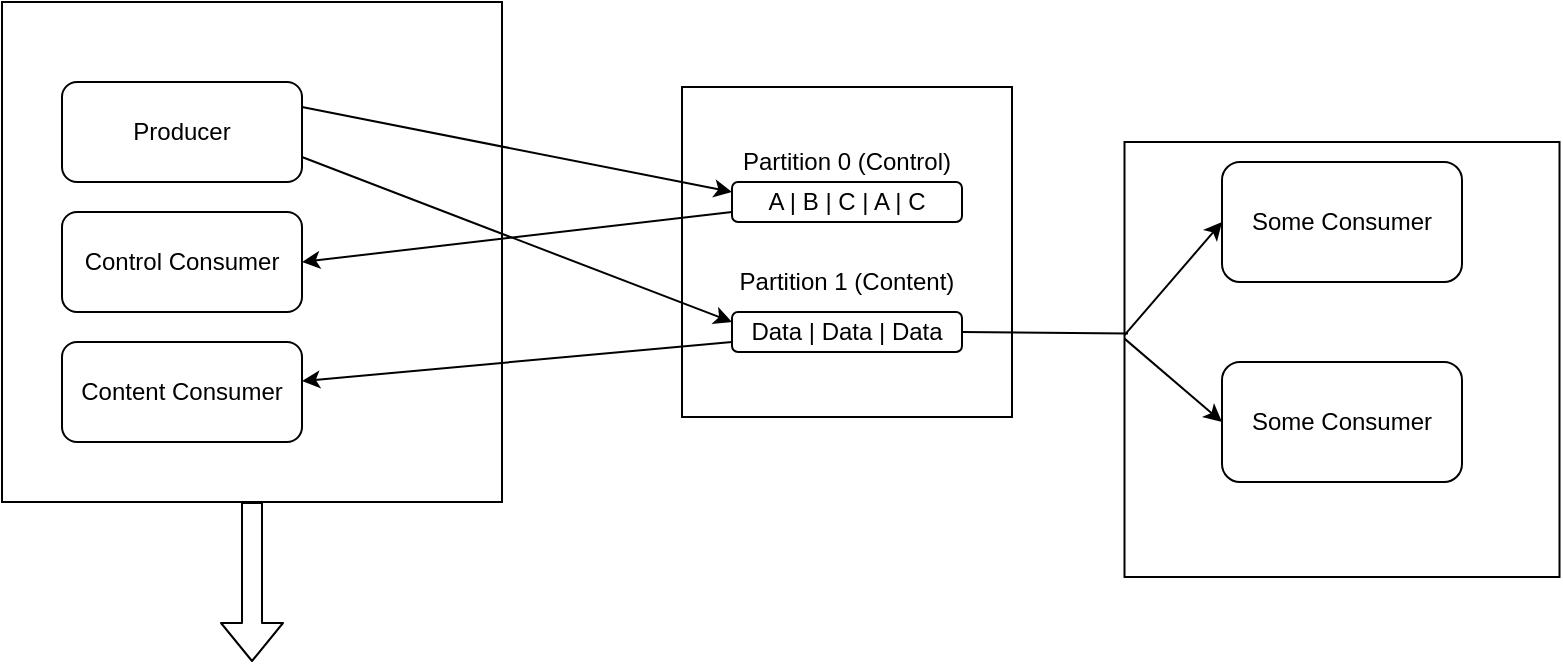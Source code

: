 <mxfile version="13.1.3">
    <diagram id="6hGFLwfOUW9BJ-s0fimq" name="Page-1">
        <mxGraphModel dx="650" dy="258" grid="1" gridSize="10" guides="1" tooltips="1" connect="1" arrows="1" fold="1" page="1" pageScale="1" pageWidth="827" pageHeight="1169" math="0" shadow="0">
            <root>
                <mxCell id="0"/>
                <mxCell id="1" parent="0"/>
                <mxCell id="41" value="" style="whiteSpace=wrap;html=1;aspect=fixed;" parent="1" vertex="1">
                    <mxGeometry x="561.25" y="70" width="217.5" height="217.5" as="geometry"/>
                </mxCell>
                <mxCell id="46" style="edgeStyle=none;rounded=0;orthogonalLoop=1;jettySize=auto;html=1;exitX=0;exitY=0.452;exitDx=0;exitDy=0;exitPerimeter=0;entryX=0;entryY=0.5;entryDx=0;entryDy=0;" parent="1" source="41" target="38" edge="1">
                    <mxGeometry relative="1" as="geometry"/>
                </mxCell>
                <mxCell id="43" style="edgeStyle=none;rounded=0;orthogonalLoop=1;jettySize=auto;html=1;entryX=0;entryY=0.5;entryDx=0;entryDy=0;exitX=0;exitY=0.444;exitDx=0;exitDy=0;exitPerimeter=0;" parent="1" source="41" target="4" edge="1">
                    <mxGeometry relative="1" as="geometry"/>
                </mxCell>
                <mxCell id="19" value="" style="whiteSpace=wrap;html=1;aspect=fixed;" parent="1" vertex="1">
                    <mxGeometry width="250" height="250" as="geometry"/>
                </mxCell>
                <mxCell id="9" value="" style="whiteSpace=wrap;html=1;aspect=fixed;" parent="1" vertex="1">
                    <mxGeometry x="340" y="42.5" width="165" height="165" as="geometry"/>
                </mxCell>
                <mxCell id="27" style="rounded=0;orthogonalLoop=1;jettySize=auto;html=1;exitX=1;exitY=0.25;exitDx=0;exitDy=0;entryX=0;entryY=0.25;entryDx=0;entryDy=0;" parent="1" source="2" target="13" edge="1">
                    <mxGeometry relative="1" as="geometry"/>
                </mxCell>
                <mxCell id="36" style="rounded=0;orthogonalLoop=1;jettySize=auto;html=1;exitX=1;exitY=0.75;exitDx=0;exitDy=0;entryX=0;entryY=0.25;entryDx=0;entryDy=0;" parent="1" source="2" target="12" edge="1">
                    <mxGeometry relative="1" as="geometry"/>
                </mxCell>
                <mxCell id="2" value="Producer" style="rounded=1;whiteSpace=wrap;html=1;" parent="1" vertex="1">
                    <mxGeometry x="30" y="40" width="120" height="50" as="geometry"/>
                </mxCell>
                <mxCell id="4" value="Some Consumer" style="rounded=1;whiteSpace=wrap;html=1;" parent="1" vertex="1">
                    <mxGeometry x="610" y="80" width="120" height="60" as="geometry"/>
                </mxCell>
                <mxCell id="37" style="edgeStyle=none;rounded=0;orthogonalLoop=1;jettySize=auto;html=1;exitX=0;exitY=0.75;exitDx=0;exitDy=0;" parent="1" source="12" target="24" edge="1">
                    <mxGeometry relative="1" as="geometry"/>
                </mxCell>
                <mxCell id="42" style="edgeStyle=none;rounded=0;orthogonalLoop=1;jettySize=auto;html=1;entryX=0.008;entryY=0.44;entryDx=0;entryDy=0;entryPerimeter=0;exitX=1;exitY=0.5;exitDx=0;exitDy=0;endArrow=none;endFill=0;" parent="1" source="12" target="41" edge="1">
                    <mxGeometry relative="1" as="geometry"/>
                </mxCell>
                <mxCell id="12" value="Data | Data | Data" style="rounded=1;whiteSpace=wrap;html=1;" parent="1" vertex="1">
                    <mxGeometry x="365" y="155" width="115" height="20" as="geometry"/>
                </mxCell>
                <mxCell id="29" style="rounded=0;orthogonalLoop=1;jettySize=auto;html=1;exitX=0;exitY=0.75;exitDx=0;exitDy=0;entryX=1;entryY=0.5;entryDx=0;entryDy=0;" parent="1" source="13" target="20" edge="1">
                    <mxGeometry relative="1" as="geometry"/>
                </mxCell>
                <mxCell id="13" value="A | B | C | A | C" style="rounded=1;whiteSpace=wrap;html=1;" parent="1" vertex="1">
                    <mxGeometry x="365" y="90" width="115" height="20" as="geometry"/>
                </mxCell>
                <mxCell id="20" value="Control Consumer" style="rounded=1;whiteSpace=wrap;html=1;" parent="1" vertex="1">
                    <mxGeometry x="30" y="105" width="120" height="50" as="geometry"/>
                </mxCell>
                <mxCell id="24" value="Content Consumer" style="rounded=1;whiteSpace=wrap;html=1;" parent="1" vertex="1">
                    <mxGeometry x="30" y="170" width="120" height="50" as="geometry"/>
                </mxCell>
                <mxCell id="38" value="Some Consumer" style="rounded=1;whiteSpace=wrap;html=1;" parent="1" vertex="1">
                    <mxGeometry x="610" y="180" width="120" height="60" as="geometry"/>
                </mxCell>
                <mxCell id="47" value="Partition 0 (Control)" style="text;html=1;strokeColor=none;fillColor=none;align=center;verticalAlign=middle;whiteSpace=wrap;rounded=0;" parent="1" vertex="1">
                    <mxGeometry x="365" y="70" width="115" height="20" as="geometry"/>
                </mxCell>
                <mxCell id="48" value="Partition 1 (Content)" style="text;html=1;strokeColor=none;fillColor=none;align=center;verticalAlign=middle;whiteSpace=wrap;rounded=0;" parent="1" vertex="1">
                    <mxGeometry x="365" y="130" width="115" height="20" as="geometry"/>
                </mxCell>
                <mxCell id="49" value="" style="shape=flexArrow;endArrow=classic;html=1;exitX=0.5;exitY=1;exitDx=0;exitDy=0;" parent="1" source="19" edge="1">
                    <mxGeometry width="50" height="50" relative="1" as="geometry">
                        <mxPoint x="180" y="340" as="sourcePoint"/>
                        <mxPoint x="125" y="330" as="targetPoint"/>
                    </mxGeometry>
                </mxCell>
            </root>
        </mxGraphModel>
    </diagram>
</mxfile>